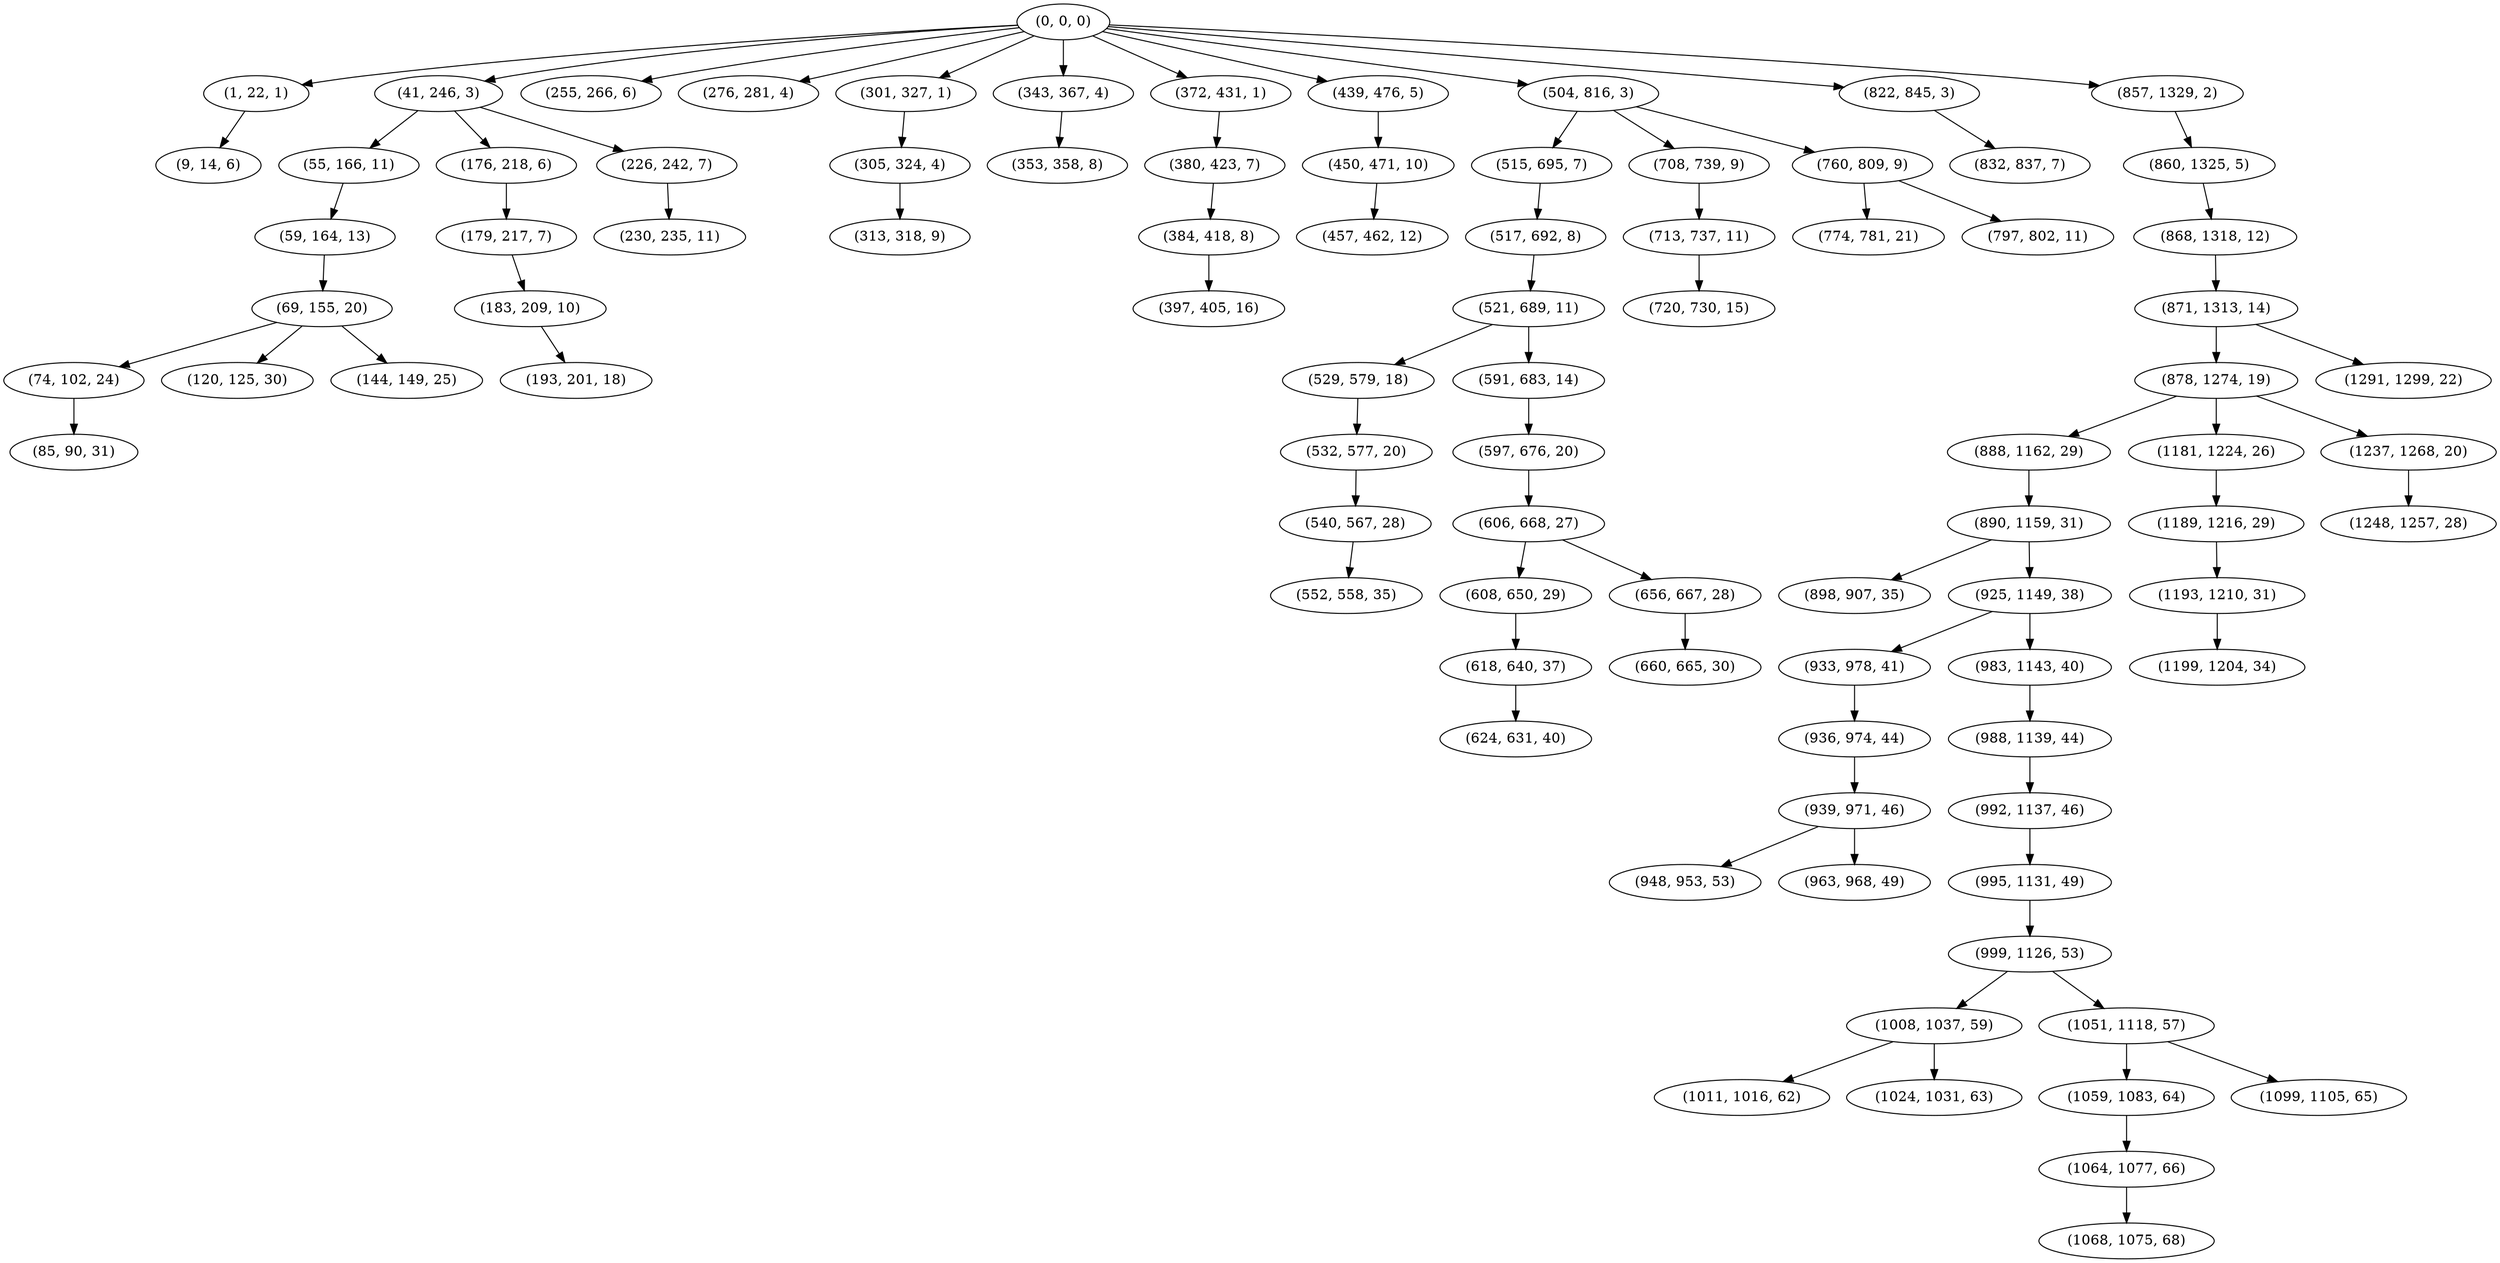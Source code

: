 digraph tree {
    "(0, 0, 0)";
    "(1, 22, 1)";
    "(9, 14, 6)";
    "(41, 246, 3)";
    "(55, 166, 11)";
    "(59, 164, 13)";
    "(69, 155, 20)";
    "(74, 102, 24)";
    "(85, 90, 31)";
    "(120, 125, 30)";
    "(144, 149, 25)";
    "(176, 218, 6)";
    "(179, 217, 7)";
    "(183, 209, 10)";
    "(193, 201, 18)";
    "(226, 242, 7)";
    "(230, 235, 11)";
    "(255, 266, 6)";
    "(276, 281, 4)";
    "(301, 327, 1)";
    "(305, 324, 4)";
    "(313, 318, 9)";
    "(343, 367, 4)";
    "(353, 358, 8)";
    "(372, 431, 1)";
    "(380, 423, 7)";
    "(384, 418, 8)";
    "(397, 405, 16)";
    "(439, 476, 5)";
    "(450, 471, 10)";
    "(457, 462, 12)";
    "(504, 816, 3)";
    "(515, 695, 7)";
    "(517, 692, 8)";
    "(521, 689, 11)";
    "(529, 579, 18)";
    "(532, 577, 20)";
    "(540, 567, 28)";
    "(552, 558, 35)";
    "(591, 683, 14)";
    "(597, 676, 20)";
    "(606, 668, 27)";
    "(608, 650, 29)";
    "(618, 640, 37)";
    "(624, 631, 40)";
    "(656, 667, 28)";
    "(660, 665, 30)";
    "(708, 739, 9)";
    "(713, 737, 11)";
    "(720, 730, 15)";
    "(760, 809, 9)";
    "(774, 781, 21)";
    "(797, 802, 11)";
    "(822, 845, 3)";
    "(832, 837, 7)";
    "(857, 1329, 2)";
    "(860, 1325, 5)";
    "(868, 1318, 12)";
    "(871, 1313, 14)";
    "(878, 1274, 19)";
    "(888, 1162, 29)";
    "(890, 1159, 31)";
    "(898, 907, 35)";
    "(925, 1149, 38)";
    "(933, 978, 41)";
    "(936, 974, 44)";
    "(939, 971, 46)";
    "(948, 953, 53)";
    "(963, 968, 49)";
    "(983, 1143, 40)";
    "(988, 1139, 44)";
    "(992, 1137, 46)";
    "(995, 1131, 49)";
    "(999, 1126, 53)";
    "(1008, 1037, 59)";
    "(1011, 1016, 62)";
    "(1024, 1031, 63)";
    "(1051, 1118, 57)";
    "(1059, 1083, 64)";
    "(1064, 1077, 66)";
    "(1068, 1075, 68)";
    "(1099, 1105, 65)";
    "(1181, 1224, 26)";
    "(1189, 1216, 29)";
    "(1193, 1210, 31)";
    "(1199, 1204, 34)";
    "(1237, 1268, 20)";
    "(1248, 1257, 28)";
    "(1291, 1299, 22)";
    "(0, 0, 0)" -> "(1, 22, 1)";
    "(0, 0, 0)" -> "(41, 246, 3)";
    "(0, 0, 0)" -> "(255, 266, 6)";
    "(0, 0, 0)" -> "(276, 281, 4)";
    "(0, 0, 0)" -> "(301, 327, 1)";
    "(0, 0, 0)" -> "(343, 367, 4)";
    "(0, 0, 0)" -> "(372, 431, 1)";
    "(0, 0, 0)" -> "(439, 476, 5)";
    "(0, 0, 0)" -> "(504, 816, 3)";
    "(0, 0, 0)" -> "(822, 845, 3)";
    "(0, 0, 0)" -> "(857, 1329, 2)";
    "(1, 22, 1)" -> "(9, 14, 6)";
    "(41, 246, 3)" -> "(55, 166, 11)";
    "(41, 246, 3)" -> "(176, 218, 6)";
    "(41, 246, 3)" -> "(226, 242, 7)";
    "(55, 166, 11)" -> "(59, 164, 13)";
    "(59, 164, 13)" -> "(69, 155, 20)";
    "(69, 155, 20)" -> "(74, 102, 24)";
    "(69, 155, 20)" -> "(120, 125, 30)";
    "(69, 155, 20)" -> "(144, 149, 25)";
    "(74, 102, 24)" -> "(85, 90, 31)";
    "(176, 218, 6)" -> "(179, 217, 7)";
    "(179, 217, 7)" -> "(183, 209, 10)";
    "(183, 209, 10)" -> "(193, 201, 18)";
    "(226, 242, 7)" -> "(230, 235, 11)";
    "(301, 327, 1)" -> "(305, 324, 4)";
    "(305, 324, 4)" -> "(313, 318, 9)";
    "(343, 367, 4)" -> "(353, 358, 8)";
    "(372, 431, 1)" -> "(380, 423, 7)";
    "(380, 423, 7)" -> "(384, 418, 8)";
    "(384, 418, 8)" -> "(397, 405, 16)";
    "(439, 476, 5)" -> "(450, 471, 10)";
    "(450, 471, 10)" -> "(457, 462, 12)";
    "(504, 816, 3)" -> "(515, 695, 7)";
    "(504, 816, 3)" -> "(708, 739, 9)";
    "(504, 816, 3)" -> "(760, 809, 9)";
    "(515, 695, 7)" -> "(517, 692, 8)";
    "(517, 692, 8)" -> "(521, 689, 11)";
    "(521, 689, 11)" -> "(529, 579, 18)";
    "(521, 689, 11)" -> "(591, 683, 14)";
    "(529, 579, 18)" -> "(532, 577, 20)";
    "(532, 577, 20)" -> "(540, 567, 28)";
    "(540, 567, 28)" -> "(552, 558, 35)";
    "(591, 683, 14)" -> "(597, 676, 20)";
    "(597, 676, 20)" -> "(606, 668, 27)";
    "(606, 668, 27)" -> "(608, 650, 29)";
    "(606, 668, 27)" -> "(656, 667, 28)";
    "(608, 650, 29)" -> "(618, 640, 37)";
    "(618, 640, 37)" -> "(624, 631, 40)";
    "(656, 667, 28)" -> "(660, 665, 30)";
    "(708, 739, 9)" -> "(713, 737, 11)";
    "(713, 737, 11)" -> "(720, 730, 15)";
    "(760, 809, 9)" -> "(774, 781, 21)";
    "(760, 809, 9)" -> "(797, 802, 11)";
    "(822, 845, 3)" -> "(832, 837, 7)";
    "(857, 1329, 2)" -> "(860, 1325, 5)";
    "(860, 1325, 5)" -> "(868, 1318, 12)";
    "(868, 1318, 12)" -> "(871, 1313, 14)";
    "(871, 1313, 14)" -> "(878, 1274, 19)";
    "(871, 1313, 14)" -> "(1291, 1299, 22)";
    "(878, 1274, 19)" -> "(888, 1162, 29)";
    "(878, 1274, 19)" -> "(1181, 1224, 26)";
    "(878, 1274, 19)" -> "(1237, 1268, 20)";
    "(888, 1162, 29)" -> "(890, 1159, 31)";
    "(890, 1159, 31)" -> "(898, 907, 35)";
    "(890, 1159, 31)" -> "(925, 1149, 38)";
    "(925, 1149, 38)" -> "(933, 978, 41)";
    "(925, 1149, 38)" -> "(983, 1143, 40)";
    "(933, 978, 41)" -> "(936, 974, 44)";
    "(936, 974, 44)" -> "(939, 971, 46)";
    "(939, 971, 46)" -> "(948, 953, 53)";
    "(939, 971, 46)" -> "(963, 968, 49)";
    "(983, 1143, 40)" -> "(988, 1139, 44)";
    "(988, 1139, 44)" -> "(992, 1137, 46)";
    "(992, 1137, 46)" -> "(995, 1131, 49)";
    "(995, 1131, 49)" -> "(999, 1126, 53)";
    "(999, 1126, 53)" -> "(1008, 1037, 59)";
    "(999, 1126, 53)" -> "(1051, 1118, 57)";
    "(1008, 1037, 59)" -> "(1011, 1016, 62)";
    "(1008, 1037, 59)" -> "(1024, 1031, 63)";
    "(1051, 1118, 57)" -> "(1059, 1083, 64)";
    "(1051, 1118, 57)" -> "(1099, 1105, 65)";
    "(1059, 1083, 64)" -> "(1064, 1077, 66)";
    "(1064, 1077, 66)" -> "(1068, 1075, 68)";
    "(1181, 1224, 26)" -> "(1189, 1216, 29)";
    "(1189, 1216, 29)" -> "(1193, 1210, 31)";
    "(1193, 1210, 31)" -> "(1199, 1204, 34)";
    "(1237, 1268, 20)" -> "(1248, 1257, 28)";
}
